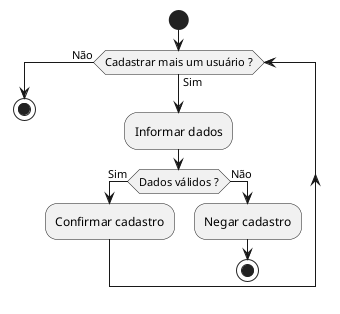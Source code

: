 @startuml
start
while (Cadastrar mais um usuário ?) is (Sim)
   :Informar dados;
    if (Dados válidos ?) then (Sim)
    :Confirmar cadastro;
    else (Não)
    :Negar cadastro;
    stop
    endif
endwhile (Não) 
stop     
@enduml